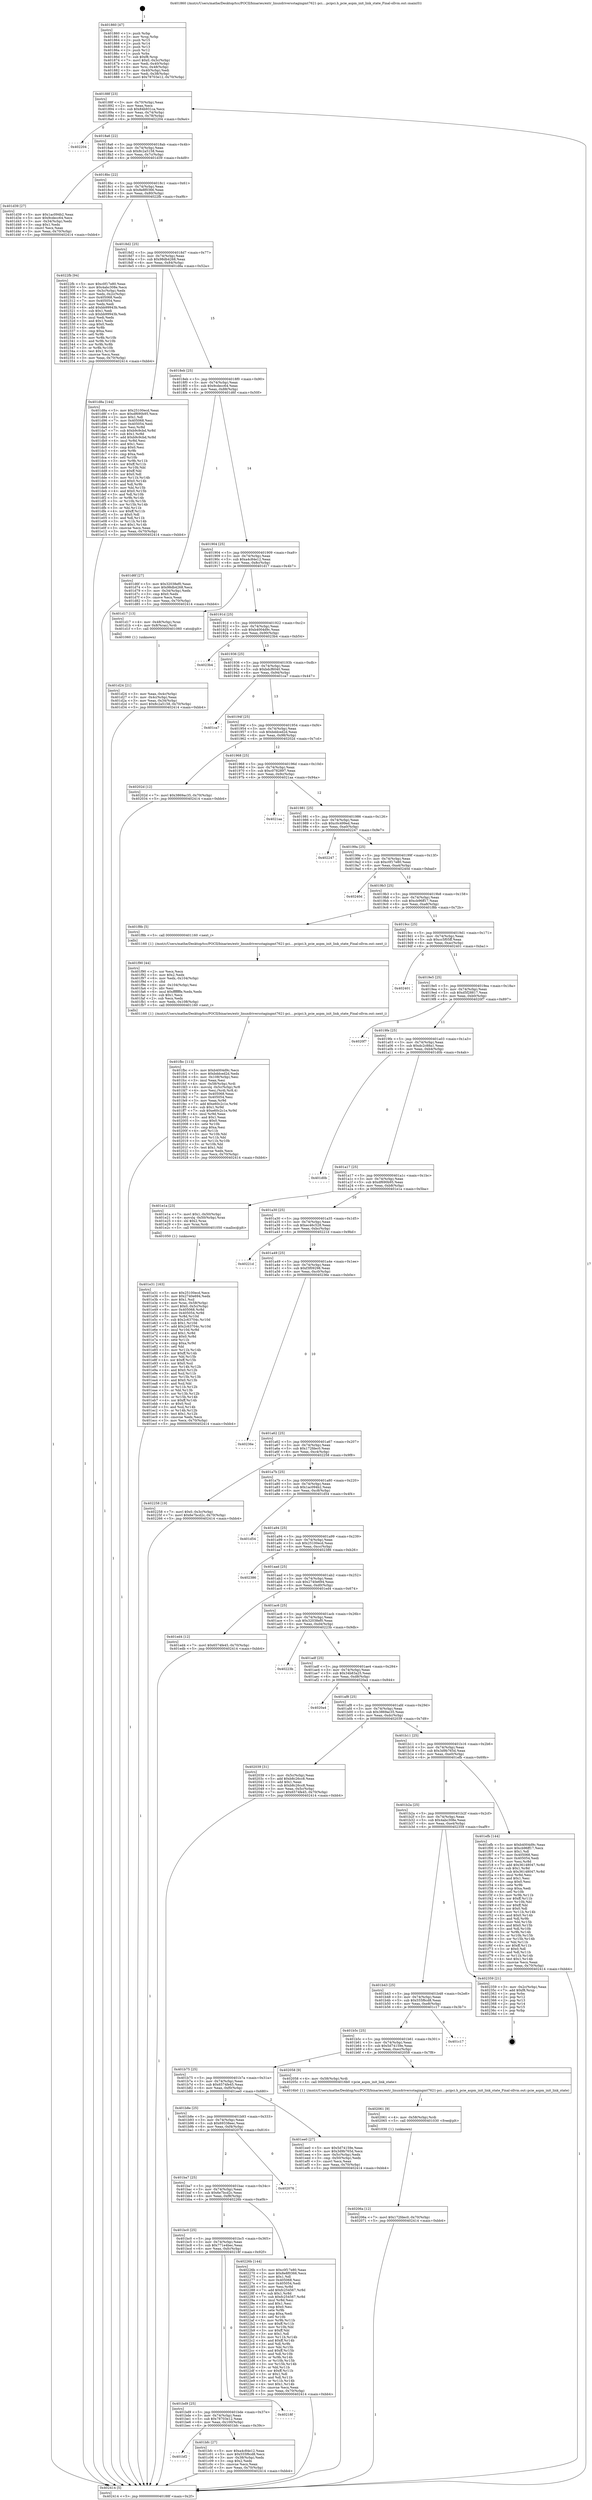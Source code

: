 digraph "0x401860" {
  label = "0x401860 (/mnt/c/Users/mathe/Desktop/tcc/POCII/binaries/extr_linuxdriversstagingmt7621-pci....pcipci.h_pcie_aspm_init_link_state_Final-ollvm.out::main(0))"
  labelloc = "t"
  node[shape=record]

  Entry [label="",width=0.3,height=0.3,shape=circle,fillcolor=black,style=filled]
  "0x40188f" [label="{
     0x40188f [23]\l
     | [instrs]\l
     &nbsp;&nbsp;0x40188f \<+3\>: mov -0x70(%rbp),%eax\l
     &nbsp;&nbsp;0x401892 \<+2\>: mov %eax,%ecx\l
     &nbsp;&nbsp;0x401894 \<+6\>: sub $0x84b931ca,%ecx\l
     &nbsp;&nbsp;0x40189a \<+3\>: mov %eax,-0x74(%rbp)\l
     &nbsp;&nbsp;0x40189d \<+3\>: mov %ecx,-0x78(%rbp)\l
     &nbsp;&nbsp;0x4018a0 \<+6\>: je 0000000000402204 \<main+0x9a4\>\l
  }"]
  "0x402204" [label="{
     0x402204\l
  }", style=dashed]
  "0x4018a6" [label="{
     0x4018a6 [22]\l
     | [instrs]\l
     &nbsp;&nbsp;0x4018a6 \<+5\>: jmp 00000000004018ab \<main+0x4b\>\l
     &nbsp;&nbsp;0x4018ab \<+3\>: mov -0x74(%rbp),%eax\l
     &nbsp;&nbsp;0x4018ae \<+5\>: sub $0x8c2a5158,%eax\l
     &nbsp;&nbsp;0x4018b3 \<+3\>: mov %eax,-0x7c(%rbp)\l
     &nbsp;&nbsp;0x4018b6 \<+6\>: je 0000000000401d39 \<main+0x4d9\>\l
  }"]
  Exit [label="",width=0.3,height=0.3,shape=circle,fillcolor=black,style=filled,peripheries=2]
  "0x401d39" [label="{
     0x401d39 [27]\l
     | [instrs]\l
     &nbsp;&nbsp;0x401d39 \<+5\>: mov $0x1ac094b2,%eax\l
     &nbsp;&nbsp;0x401d3e \<+5\>: mov $0x9cdecc64,%ecx\l
     &nbsp;&nbsp;0x401d43 \<+3\>: mov -0x34(%rbp),%edx\l
     &nbsp;&nbsp;0x401d46 \<+3\>: cmp $0x1,%edx\l
     &nbsp;&nbsp;0x401d49 \<+3\>: cmovl %ecx,%eax\l
     &nbsp;&nbsp;0x401d4c \<+3\>: mov %eax,-0x70(%rbp)\l
     &nbsp;&nbsp;0x401d4f \<+5\>: jmp 0000000000402414 \<main+0xbb4\>\l
  }"]
  "0x4018bc" [label="{
     0x4018bc [22]\l
     | [instrs]\l
     &nbsp;&nbsp;0x4018bc \<+5\>: jmp 00000000004018c1 \<main+0x61\>\l
     &nbsp;&nbsp;0x4018c1 \<+3\>: mov -0x74(%rbp),%eax\l
     &nbsp;&nbsp;0x4018c4 \<+5\>: sub $0x8e8f0366,%eax\l
     &nbsp;&nbsp;0x4018c9 \<+3\>: mov %eax,-0x80(%rbp)\l
     &nbsp;&nbsp;0x4018cc \<+6\>: je 00000000004022fb \<main+0xa9b\>\l
  }"]
  "0x40206a" [label="{
     0x40206a [12]\l
     | [instrs]\l
     &nbsp;&nbsp;0x40206a \<+7\>: movl $0x172fdec0,-0x70(%rbp)\l
     &nbsp;&nbsp;0x402071 \<+5\>: jmp 0000000000402414 \<main+0xbb4\>\l
  }"]
  "0x4022fb" [label="{
     0x4022fb [94]\l
     | [instrs]\l
     &nbsp;&nbsp;0x4022fb \<+5\>: mov $0xc0f17e80,%eax\l
     &nbsp;&nbsp;0x402300 \<+5\>: mov $0x4abc308e,%ecx\l
     &nbsp;&nbsp;0x402305 \<+3\>: mov -0x3c(%rbp),%edx\l
     &nbsp;&nbsp;0x402308 \<+3\>: mov %edx,-0x2c(%rbp)\l
     &nbsp;&nbsp;0x40230b \<+7\>: mov 0x405068,%edx\l
     &nbsp;&nbsp;0x402312 \<+7\>: mov 0x405054,%esi\l
     &nbsp;&nbsp;0x402319 \<+2\>: mov %edx,%edi\l
     &nbsp;&nbsp;0x40231b \<+6\>: add $0xbb99943b,%edi\l
     &nbsp;&nbsp;0x402321 \<+3\>: sub $0x1,%edi\l
     &nbsp;&nbsp;0x402324 \<+6\>: sub $0xbb99943b,%edi\l
     &nbsp;&nbsp;0x40232a \<+3\>: imul %edi,%edx\l
     &nbsp;&nbsp;0x40232d \<+3\>: and $0x1,%edx\l
     &nbsp;&nbsp;0x402330 \<+3\>: cmp $0x0,%edx\l
     &nbsp;&nbsp;0x402333 \<+4\>: sete %r8b\l
     &nbsp;&nbsp;0x402337 \<+3\>: cmp $0xa,%esi\l
     &nbsp;&nbsp;0x40233a \<+4\>: setl %r9b\l
     &nbsp;&nbsp;0x40233e \<+3\>: mov %r8b,%r10b\l
     &nbsp;&nbsp;0x402341 \<+3\>: and %r9b,%r10b\l
     &nbsp;&nbsp;0x402344 \<+3\>: xor %r9b,%r8b\l
     &nbsp;&nbsp;0x402347 \<+3\>: or %r8b,%r10b\l
     &nbsp;&nbsp;0x40234a \<+4\>: test $0x1,%r10b\l
     &nbsp;&nbsp;0x40234e \<+3\>: cmovne %ecx,%eax\l
     &nbsp;&nbsp;0x402351 \<+3\>: mov %eax,-0x70(%rbp)\l
     &nbsp;&nbsp;0x402354 \<+5\>: jmp 0000000000402414 \<main+0xbb4\>\l
  }"]
  "0x4018d2" [label="{
     0x4018d2 [25]\l
     | [instrs]\l
     &nbsp;&nbsp;0x4018d2 \<+5\>: jmp 00000000004018d7 \<main+0x77\>\l
     &nbsp;&nbsp;0x4018d7 \<+3\>: mov -0x74(%rbp),%eax\l
     &nbsp;&nbsp;0x4018da \<+5\>: sub $0x98db4268,%eax\l
     &nbsp;&nbsp;0x4018df \<+6\>: mov %eax,-0x84(%rbp)\l
     &nbsp;&nbsp;0x4018e5 \<+6\>: je 0000000000401d8a \<main+0x52a\>\l
  }"]
  "0x402061" [label="{
     0x402061 [9]\l
     | [instrs]\l
     &nbsp;&nbsp;0x402061 \<+4\>: mov -0x58(%rbp),%rdi\l
     &nbsp;&nbsp;0x402065 \<+5\>: call 0000000000401030 \<free@plt\>\l
     | [calls]\l
     &nbsp;&nbsp;0x401030 \{1\} (unknown)\l
  }"]
  "0x401d8a" [label="{
     0x401d8a [144]\l
     | [instrs]\l
     &nbsp;&nbsp;0x401d8a \<+5\>: mov $0x25100ecd,%eax\l
     &nbsp;&nbsp;0x401d8f \<+5\>: mov $0xdf690b95,%ecx\l
     &nbsp;&nbsp;0x401d94 \<+2\>: mov $0x1,%dl\l
     &nbsp;&nbsp;0x401d96 \<+7\>: mov 0x405068,%esi\l
     &nbsp;&nbsp;0x401d9d \<+7\>: mov 0x405054,%edi\l
     &nbsp;&nbsp;0x401da4 \<+3\>: mov %esi,%r8d\l
     &nbsp;&nbsp;0x401da7 \<+7\>: sub $0xb9c9cbd,%r8d\l
     &nbsp;&nbsp;0x401dae \<+4\>: sub $0x1,%r8d\l
     &nbsp;&nbsp;0x401db2 \<+7\>: add $0xb9c9cbd,%r8d\l
     &nbsp;&nbsp;0x401db9 \<+4\>: imul %r8d,%esi\l
     &nbsp;&nbsp;0x401dbd \<+3\>: and $0x1,%esi\l
     &nbsp;&nbsp;0x401dc0 \<+3\>: cmp $0x0,%esi\l
     &nbsp;&nbsp;0x401dc3 \<+4\>: sete %r9b\l
     &nbsp;&nbsp;0x401dc7 \<+3\>: cmp $0xa,%edi\l
     &nbsp;&nbsp;0x401dca \<+4\>: setl %r10b\l
     &nbsp;&nbsp;0x401dce \<+3\>: mov %r9b,%r11b\l
     &nbsp;&nbsp;0x401dd1 \<+4\>: xor $0xff,%r11b\l
     &nbsp;&nbsp;0x401dd5 \<+3\>: mov %r10b,%bl\l
     &nbsp;&nbsp;0x401dd8 \<+3\>: xor $0xff,%bl\l
     &nbsp;&nbsp;0x401ddb \<+3\>: xor $0x0,%dl\l
     &nbsp;&nbsp;0x401dde \<+3\>: mov %r11b,%r14b\l
     &nbsp;&nbsp;0x401de1 \<+4\>: and $0x0,%r14b\l
     &nbsp;&nbsp;0x401de5 \<+3\>: and %dl,%r9b\l
     &nbsp;&nbsp;0x401de8 \<+3\>: mov %bl,%r15b\l
     &nbsp;&nbsp;0x401deb \<+4\>: and $0x0,%r15b\l
     &nbsp;&nbsp;0x401def \<+3\>: and %dl,%r10b\l
     &nbsp;&nbsp;0x401df2 \<+3\>: or %r9b,%r14b\l
     &nbsp;&nbsp;0x401df5 \<+3\>: or %r10b,%r15b\l
     &nbsp;&nbsp;0x401df8 \<+3\>: xor %r15b,%r14b\l
     &nbsp;&nbsp;0x401dfb \<+3\>: or %bl,%r11b\l
     &nbsp;&nbsp;0x401dfe \<+4\>: xor $0xff,%r11b\l
     &nbsp;&nbsp;0x401e02 \<+3\>: or $0x0,%dl\l
     &nbsp;&nbsp;0x401e05 \<+3\>: and %dl,%r11b\l
     &nbsp;&nbsp;0x401e08 \<+3\>: or %r11b,%r14b\l
     &nbsp;&nbsp;0x401e0b \<+4\>: test $0x1,%r14b\l
     &nbsp;&nbsp;0x401e0f \<+3\>: cmovne %ecx,%eax\l
     &nbsp;&nbsp;0x401e12 \<+3\>: mov %eax,-0x70(%rbp)\l
     &nbsp;&nbsp;0x401e15 \<+5\>: jmp 0000000000402414 \<main+0xbb4\>\l
  }"]
  "0x4018eb" [label="{
     0x4018eb [25]\l
     | [instrs]\l
     &nbsp;&nbsp;0x4018eb \<+5\>: jmp 00000000004018f0 \<main+0x90\>\l
     &nbsp;&nbsp;0x4018f0 \<+3\>: mov -0x74(%rbp),%eax\l
     &nbsp;&nbsp;0x4018f3 \<+5\>: sub $0x9cdecc64,%eax\l
     &nbsp;&nbsp;0x4018f8 \<+6\>: mov %eax,-0x88(%rbp)\l
     &nbsp;&nbsp;0x4018fe \<+6\>: je 0000000000401d6f \<main+0x50f\>\l
  }"]
  "0x401fbc" [label="{
     0x401fbc [113]\l
     | [instrs]\l
     &nbsp;&nbsp;0x401fbc \<+5\>: mov $0xb4004d9c,%ecx\l
     &nbsp;&nbsp;0x401fc1 \<+5\>: mov $0xbddced2d,%edx\l
     &nbsp;&nbsp;0x401fc6 \<+6\>: mov -0x108(%rbp),%esi\l
     &nbsp;&nbsp;0x401fcc \<+3\>: imul %eax,%esi\l
     &nbsp;&nbsp;0x401fcf \<+4\>: mov -0x58(%rbp),%rdi\l
     &nbsp;&nbsp;0x401fd3 \<+4\>: movslq -0x5c(%rbp),%r8\l
     &nbsp;&nbsp;0x401fd7 \<+4\>: mov %esi,(%rdi,%r8,4)\l
     &nbsp;&nbsp;0x401fdb \<+7\>: mov 0x405068,%eax\l
     &nbsp;&nbsp;0x401fe2 \<+7\>: mov 0x405054,%esi\l
     &nbsp;&nbsp;0x401fe9 \<+3\>: mov %eax,%r9d\l
     &nbsp;&nbsp;0x401fec \<+7\>: add $0xe60c2c1e,%r9d\l
     &nbsp;&nbsp;0x401ff3 \<+4\>: sub $0x1,%r9d\l
     &nbsp;&nbsp;0x401ff7 \<+7\>: sub $0xe60c2c1e,%r9d\l
     &nbsp;&nbsp;0x401ffe \<+4\>: imul %r9d,%eax\l
     &nbsp;&nbsp;0x402002 \<+3\>: and $0x1,%eax\l
     &nbsp;&nbsp;0x402005 \<+3\>: cmp $0x0,%eax\l
     &nbsp;&nbsp;0x402008 \<+4\>: sete %r10b\l
     &nbsp;&nbsp;0x40200c \<+3\>: cmp $0xa,%esi\l
     &nbsp;&nbsp;0x40200f \<+4\>: setl %r11b\l
     &nbsp;&nbsp;0x402013 \<+3\>: mov %r10b,%bl\l
     &nbsp;&nbsp;0x402016 \<+3\>: and %r11b,%bl\l
     &nbsp;&nbsp;0x402019 \<+3\>: xor %r11b,%r10b\l
     &nbsp;&nbsp;0x40201c \<+3\>: or %r10b,%bl\l
     &nbsp;&nbsp;0x40201f \<+3\>: test $0x1,%bl\l
     &nbsp;&nbsp;0x402022 \<+3\>: cmovne %edx,%ecx\l
     &nbsp;&nbsp;0x402025 \<+3\>: mov %ecx,-0x70(%rbp)\l
     &nbsp;&nbsp;0x402028 \<+5\>: jmp 0000000000402414 \<main+0xbb4\>\l
  }"]
  "0x401d6f" [label="{
     0x401d6f [27]\l
     | [instrs]\l
     &nbsp;&nbsp;0x401d6f \<+5\>: mov $0x32038ef0,%eax\l
     &nbsp;&nbsp;0x401d74 \<+5\>: mov $0x98db4268,%ecx\l
     &nbsp;&nbsp;0x401d79 \<+3\>: mov -0x34(%rbp),%edx\l
     &nbsp;&nbsp;0x401d7c \<+3\>: cmp $0x0,%edx\l
     &nbsp;&nbsp;0x401d7f \<+3\>: cmove %ecx,%eax\l
     &nbsp;&nbsp;0x401d82 \<+3\>: mov %eax,-0x70(%rbp)\l
     &nbsp;&nbsp;0x401d85 \<+5\>: jmp 0000000000402414 \<main+0xbb4\>\l
  }"]
  "0x401904" [label="{
     0x401904 [25]\l
     | [instrs]\l
     &nbsp;&nbsp;0x401904 \<+5\>: jmp 0000000000401909 \<main+0xa9\>\l
     &nbsp;&nbsp;0x401909 \<+3\>: mov -0x74(%rbp),%eax\l
     &nbsp;&nbsp;0x40190c \<+5\>: sub $0xa4c84e12,%eax\l
     &nbsp;&nbsp;0x401911 \<+6\>: mov %eax,-0x8c(%rbp)\l
     &nbsp;&nbsp;0x401917 \<+6\>: je 0000000000401d17 \<main+0x4b7\>\l
  }"]
  "0x401f90" [label="{
     0x401f90 [44]\l
     | [instrs]\l
     &nbsp;&nbsp;0x401f90 \<+2\>: xor %ecx,%ecx\l
     &nbsp;&nbsp;0x401f92 \<+5\>: mov $0x2,%edx\l
     &nbsp;&nbsp;0x401f97 \<+6\>: mov %edx,-0x104(%rbp)\l
     &nbsp;&nbsp;0x401f9d \<+1\>: cltd\l
     &nbsp;&nbsp;0x401f9e \<+6\>: mov -0x104(%rbp),%esi\l
     &nbsp;&nbsp;0x401fa4 \<+2\>: idiv %esi\l
     &nbsp;&nbsp;0x401fa6 \<+6\>: imul $0xfffffffe,%edx,%edx\l
     &nbsp;&nbsp;0x401fac \<+3\>: sub $0x1,%ecx\l
     &nbsp;&nbsp;0x401faf \<+2\>: sub %ecx,%edx\l
     &nbsp;&nbsp;0x401fb1 \<+6\>: mov %edx,-0x108(%rbp)\l
     &nbsp;&nbsp;0x401fb7 \<+5\>: call 0000000000401160 \<next_i\>\l
     | [calls]\l
     &nbsp;&nbsp;0x401160 \{1\} (/mnt/c/Users/mathe/Desktop/tcc/POCII/binaries/extr_linuxdriversstagingmt7621-pci....pcipci.h_pcie_aspm_init_link_state_Final-ollvm.out::next_i)\l
  }"]
  "0x401d17" [label="{
     0x401d17 [13]\l
     | [instrs]\l
     &nbsp;&nbsp;0x401d17 \<+4\>: mov -0x48(%rbp),%rax\l
     &nbsp;&nbsp;0x401d1b \<+4\>: mov 0x8(%rax),%rdi\l
     &nbsp;&nbsp;0x401d1f \<+5\>: call 0000000000401060 \<atoi@plt\>\l
     | [calls]\l
     &nbsp;&nbsp;0x401060 \{1\} (unknown)\l
  }"]
  "0x40191d" [label="{
     0x40191d [25]\l
     | [instrs]\l
     &nbsp;&nbsp;0x40191d \<+5\>: jmp 0000000000401922 \<main+0xc2\>\l
     &nbsp;&nbsp;0x401922 \<+3\>: mov -0x74(%rbp),%eax\l
     &nbsp;&nbsp;0x401925 \<+5\>: sub $0xb4004d9c,%eax\l
     &nbsp;&nbsp;0x40192a \<+6\>: mov %eax,-0x90(%rbp)\l
     &nbsp;&nbsp;0x401930 \<+6\>: je 00000000004023b4 \<main+0xb54\>\l
  }"]
  "0x401e31" [label="{
     0x401e31 [163]\l
     | [instrs]\l
     &nbsp;&nbsp;0x401e31 \<+5\>: mov $0x25100ecd,%ecx\l
     &nbsp;&nbsp;0x401e36 \<+5\>: mov $0x2740e694,%edx\l
     &nbsp;&nbsp;0x401e3b \<+3\>: mov $0x1,%sil\l
     &nbsp;&nbsp;0x401e3e \<+4\>: mov %rax,-0x58(%rbp)\l
     &nbsp;&nbsp;0x401e42 \<+7\>: movl $0x0,-0x5c(%rbp)\l
     &nbsp;&nbsp;0x401e49 \<+8\>: mov 0x405068,%r8d\l
     &nbsp;&nbsp;0x401e51 \<+8\>: mov 0x405054,%r9d\l
     &nbsp;&nbsp;0x401e59 \<+3\>: mov %r8d,%r10d\l
     &nbsp;&nbsp;0x401e5c \<+7\>: sub $0x2c63704c,%r10d\l
     &nbsp;&nbsp;0x401e63 \<+4\>: sub $0x1,%r10d\l
     &nbsp;&nbsp;0x401e67 \<+7\>: add $0x2c63704c,%r10d\l
     &nbsp;&nbsp;0x401e6e \<+4\>: imul %r10d,%r8d\l
     &nbsp;&nbsp;0x401e72 \<+4\>: and $0x1,%r8d\l
     &nbsp;&nbsp;0x401e76 \<+4\>: cmp $0x0,%r8d\l
     &nbsp;&nbsp;0x401e7a \<+4\>: sete %r11b\l
     &nbsp;&nbsp;0x401e7e \<+4\>: cmp $0xa,%r9d\l
     &nbsp;&nbsp;0x401e82 \<+3\>: setl %bl\l
     &nbsp;&nbsp;0x401e85 \<+3\>: mov %r11b,%r14b\l
     &nbsp;&nbsp;0x401e88 \<+4\>: xor $0xff,%r14b\l
     &nbsp;&nbsp;0x401e8c \<+3\>: mov %bl,%r15b\l
     &nbsp;&nbsp;0x401e8f \<+4\>: xor $0xff,%r15b\l
     &nbsp;&nbsp;0x401e93 \<+4\>: xor $0x0,%sil\l
     &nbsp;&nbsp;0x401e97 \<+3\>: mov %r14b,%r12b\l
     &nbsp;&nbsp;0x401e9a \<+4\>: and $0x0,%r12b\l
     &nbsp;&nbsp;0x401e9e \<+3\>: and %sil,%r11b\l
     &nbsp;&nbsp;0x401ea1 \<+3\>: mov %r15b,%r13b\l
     &nbsp;&nbsp;0x401ea4 \<+4\>: and $0x0,%r13b\l
     &nbsp;&nbsp;0x401ea8 \<+3\>: and %sil,%bl\l
     &nbsp;&nbsp;0x401eab \<+3\>: or %r11b,%r12b\l
     &nbsp;&nbsp;0x401eae \<+3\>: or %bl,%r13b\l
     &nbsp;&nbsp;0x401eb1 \<+3\>: xor %r13b,%r12b\l
     &nbsp;&nbsp;0x401eb4 \<+3\>: or %r15b,%r14b\l
     &nbsp;&nbsp;0x401eb7 \<+4\>: xor $0xff,%r14b\l
     &nbsp;&nbsp;0x401ebb \<+4\>: or $0x0,%sil\l
     &nbsp;&nbsp;0x401ebf \<+3\>: and %sil,%r14b\l
     &nbsp;&nbsp;0x401ec2 \<+3\>: or %r14b,%r12b\l
     &nbsp;&nbsp;0x401ec5 \<+4\>: test $0x1,%r12b\l
     &nbsp;&nbsp;0x401ec9 \<+3\>: cmovne %edx,%ecx\l
     &nbsp;&nbsp;0x401ecc \<+3\>: mov %ecx,-0x70(%rbp)\l
     &nbsp;&nbsp;0x401ecf \<+5\>: jmp 0000000000402414 \<main+0xbb4\>\l
  }"]
  "0x4023b4" [label="{
     0x4023b4\l
  }", style=dashed]
  "0x401936" [label="{
     0x401936 [25]\l
     | [instrs]\l
     &nbsp;&nbsp;0x401936 \<+5\>: jmp 000000000040193b \<main+0xdb\>\l
     &nbsp;&nbsp;0x40193b \<+3\>: mov -0x74(%rbp),%eax\l
     &nbsp;&nbsp;0x40193e \<+5\>: sub $0xbdcf6040,%eax\l
     &nbsp;&nbsp;0x401943 \<+6\>: mov %eax,-0x94(%rbp)\l
     &nbsp;&nbsp;0x401949 \<+6\>: je 0000000000401ca7 \<main+0x447\>\l
  }"]
  "0x401d24" [label="{
     0x401d24 [21]\l
     | [instrs]\l
     &nbsp;&nbsp;0x401d24 \<+3\>: mov %eax,-0x4c(%rbp)\l
     &nbsp;&nbsp;0x401d27 \<+3\>: mov -0x4c(%rbp),%eax\l
     &nbsp;&nbsp;0x401d2a \<+3\>: mov %eax,-0x34(%rbp)\l
     &nbsp;&nbsp;0x401d2d \<+7\>: movl $0x8c2a5158,-0x70(%rbp)\l
     &nbsp;&nbsp;0x401d34 \<+5\>: jmp 0000000000402414 \<main+0xbb4\>\l
  }"]
  "0x401ca7" [label="{
     0x401ca7\l
  }", style=dashed]
  "0x40194f" [label="{
     0x40194f [25]\l
     | [instrs]\l
     &nbsp;&nbsp;0x40194f \<+5\>: jmp 0000000000401954 \<main+0xf4\>\l
     &nbsp;&nbsp;0x401954 \<+3\>: mov -0x74(%rbp),%eax\l
     &nbsp;&nbsp;0x401957 \<+5\>: sub $0xbddced2d,%eax\l
     &nbsp;&nbsp;0x40195c \<+6\>: mov %eax,-0x98(%rbp)\l
     &nbsp;&nbsp;0x401962 \<+6\>: je 000000000040202d \<main+0x7cd\>\l
  }"]
  "0x401860" [label="{
     0x401860 [47]\l
     | [instrs]\l
     &nbsp;&nbsp;0x401860 \<+1\>: push %rbp\l
     &nbsp;&nbsp;0x401861 \<+3\>: mov %rsp,%rbp\l
     &nbsp;&nbsp;0x401864 \<+2\>: push %r15\l
     &nbsp;&nbsp;0x401866 \<+2\>: push %r14\l
     &nbsp;&nbsp;0x401868 \<+2\>: push %r13\l
     &nbsp;&nbsp;0x40186a \<+2\>: push %r12\l
     &nbsp;&nbsp;0x40186c \<+1\>: push %rbx\l
     &nbsp;&nbsp;0x40186d \<+7\>: sub $0xf8,%rsp\l
     &nbsp;&nbsp;0x401874 \<+7\>: movl $0x0,-0x3c(%rbp)\l
     &nbsp;&nbsp;0x40187b \<+3\>: mov %edi,-0x40(%rbp)\l
     &nbsp;&nbsp;0x40187e \<+4\>: mov %rsi,-0x48(%rbp)\l
     &nbsp;&nbsp;0x401882 \<+3\>: mov -0x40(%rbp),%edi\l
     &nbsp;&nbsp;0x401885 \<+3\>: mov %edi,-0x38(%rbp)\l
     &nbsp;&nbsp;0x401888 \<+7\>: movl $0x78703e12,-0x70(%rbp)\l
  }"]
  "0x40202d" [label="{
     0x40202d [12]\l
     | [instrs]\l
     &nbsp;&nbsp;0x40202d \<+7\>: movl $0x3869ac35,-0x70(%rbp)\l
     &nbsp;&nbsp;0x402034 \<+5\>: jmp 0000000000402414 \<main+0xbb4\>\l
  }"]
  "0x401968" [label="{
     0x401968 [25]\l
     | [instrs]\l
     &nbsp;&nbsp;0x401968 \<+5\>: jmp 000000000040196d \<main+0x10d\>\l
     &nbsp;&nbsp;0x40196d \<+3\>: mov -0x74(%rbp),%eax\l
     &nbsp;&nbsp;0x401970 \<+5\>: sub $0xc0782897,%eax\l
     &nbsp;&nbsp;0x401975 \<+6\>: mov %eax,-0x9c(%rbp)\l
     &nbsp;&nbsp;0x40197b \<+6\>: je 00000000004021aa \<main+0x94a\>\l
  }"]
  "0x402414" [label="{
     0x402414 [5]\l
     | [instrs]\l
     &nbsp;&nbsp;0x402414 \<+5\>: jmp 000000000040188f \<main+0x2f\>\l
  }"]
  "0x4021aa" [label="{
     0x4021aa\l
  }", style=dashed]
  "0x401981" [label="{
     0x401981 [25]\l
     | [instrs]\l
     &nbsp;&nbsp;0x401981 \<+5\>: jmp 0000000000401986 \<main+0x126\>\l
     &nbsp;&nbsp;0x401986 \<+3\>: mov -0x74(%rbp),%eax\l
     &nbsp;&nbsp;0x401989 \<+5\>: sub $0xc0c499ed,%eax\l
     &nbsp;&nbsp;0x40198e \<+6\>: mov %eax,-0xa0(%rbp)\l
     &nbsp;&nbsp;0x401994 \<+6\>: je 0000000000402247 \<main+0x9e7\>\l
  }"]
  "0x401bf2" [label="{
     0x401bf2\l
  }", style=dashed]
  "0x402247" [label="{
     0x402247\l
  }", style=dashed]
  "0x40199a" [label="{
     0x40199a [25]\l
     | [instrs]\l
     &nbsp;&nbsp;0x40199a \<+5\>: jmp 000000000040199f \<main+0x13f\>\l
     &nbsp;&nbsp;0x40199f \<+3\>: mov -0x74(%rbp),%eax\l
     &nbsp;&nbsp;0x4019a2 \<+5\>: sub $0xc0f17e80,%eax\l
     &nbsp;&nbsp;0x4019a7 \<+6\>: mov %eax,-0xa4(%rbp)\l
     &nbsp;&nbsp;0x4019ad \<+6\>: je 000000000040240d \<main+0xbad\>\l
  }"]
  "0x401bfc" [label="{
     0x401bfc [27]\l
     | [instrs]\l
     &nbsp;&nbsp;0x401bfc \<+5\>: mov $0xa4c84e12,%eax\l
     &nbsp;&nbsp;0x401c01 \<+5\>: mov $0x555f6cd8,%ecx\l
     &nbsp;&nbsp;0x401c06 \<+3\>: mov -0x38(%rbp),%edx\l
     &nbsp;&nbsp;0x401c09 \<+3\>: cmp $0x2,%edx\l
     &nbsp;&nbsp;0x401c0c \<+3\>: cmovne %ecx,%eax\l
     &nbsp;&nbsp;0x401c0f \<+3\>: mov %eax,-0x70(%rbp)\l
     &nbsp;&nbsp;0x401c12 \<+5\>: jmp 0000000000402414 \<main+0xbb4\>\l
  }"]
  "0x40240d" [label="{
     0x40240d\l
  }", style=dashed]
  "0x4019b3" [label="{
     0x4019b3 [25]\l
     | [instrs]\l
     &nbsp;&nbsp;0x4019b3 \<+5\>: jmp 00000000004019b8 \<main+0x158\>\l
     &nbsp;&nbsp;0x4019b8 \<+3\>: mov -0x74(%rbp),%eax\l
     &nbsp;&nbsp;0x4019bb \<+5\>: sub $0xcb96ff17,%eax\l
     &nbsp;&nbsp;0x4019c0 \<+6\>: mov %eax,-0xa8(%rbp)\l
     &nbsp;&nbsp;0x4019c6 \<+6\>: je 0000000000401f8b \<main+0x72b\>\l
  }"]
  "0x401bd9" [label="{
     0x401bd9 [25]\l
     | [instrs]\l
     &nbsp;&nbsp;0x401bd9 \<+5\>: jmp 0000000000401bde \<main+0x37e\>\l
     &nbsp;&nbsp;0x401bde \<+3\>: mov -0x74(%rbp),%eax\l
     &nbsp;&nbsp;0x401be1 \<+5\>: sub $0x78703e12,%eax\l
     &nbsp;&nbsp;0x401be6 \<+6\>: mov %eax,-0x100(%rbp)\l
     &nbsp;&nbsp;0x401bec \<+6\>: je 0000000000401bfc \<main+0x39c\>\l
  }"]
  "0x401f8b" [label="{
     0x401f8b [5]\l
     | [instrs]\l
     &nbsp;&nbsp;0x401f8b \<+5\>: call 0000000000401160 \<next_i\>\l
     | [calls]\l
     &nbsp;&nbsp;0x401160 \{1\} (/mnt/c/Users/mathe/Desktop/tcc/POCII/binaries/extr_linuxdriversstagingmt7621-pci....pcipci.h_pcie_aspm_init_link_state_Final-ollvm.out::next_i)\l
  }"]
  "0x4019cc" [label="{
     0x4019cc [25]\l
     | [instrs]\l
     &nbsp;&nbsp;0x4019cc \<+5\>: jmp 00000000004019d1 \<main+0x171\>\l
     &nbsp;&nbsp;0x4019d1 \<+3\>: mov -0x74(%rbp),%eax\l
     &nbsp;&nbsp;0x4019d4 \<+5\>: sub $0xcc5f05ff,%eax\l
     &nbsp;&nbsp;0x4019d9 \<+6\>: mov %eax,-0xac(%rbp)\l
     &nbsp;&nbsp;0x4019df \<+6\>: je 0000000000402401 \<main+0xba1\>\l
  }"]
  "0x40218f" [label="{
     0x40218f\l
  }", style=dashed]
  "0x402401" [label="{
     0x402401\l
  }", style=dashed]
  "0x4019e5" [label="{
     0x4019e5 [25]\l
     | [instrs]\l
     &nbsp;&nbsp;0x4019e5 \<+5\>: jmp 00000000004019ea \<main+0x18a\>\l
     &nbsp;&nbsp;0x4019ea \<+3\>: mov -0x74(%rbp),%eax\l
     &nbsp;&nbsp;0x4019ed \<+5\>: sub $0xd5f28817,%eax\l
     &nbsp;&nbsp;0x4019f2 \<+6\>: mov %eax,-0xb0(%rbp)\l
     &nbsp;&nbsp;0x4019f8 \<+6\>: je 00000000004020f7 \<main+0x897\>\l
  }"]
  "0x401bc0" [label="{
     0x401bc0 [25]\l
     | [instrs]\l
     &nbsp;&nbsp;0x401bc0 \<+5\>: jmp 0000000000401bc5 \<main+0x365\>\l
     &nbsp;&nbsp;0x401bc5 \<+3\>: mov -0x74(%rbp),%eax\l
     &nbsp;&nbsp;0x401bc8 \<+5\>: sub $0x771e4bec,%eax\l
     &nbsp;&nbsp;0x401bcd \<+6\>: mov %eax,-0xfc(%rbp)\l
     &nbsp;&nbsp;0x401bd3 \<+6\>: je 000000000040218f \<main+0x92f\>\l
  }"]
  "0x4020f7" [label="{
     0x4020f7\l
  }", style=dashed]
  "0x4019fe" [label="{
     0x4019fe [25]\l
     | [instrs]\l
     &nbsp;&nbsp;0x4019fe \<+5\>: jmp 0000000000401a03 \<main+0x1a3\>\l
     &nbsp;&nbsp;0x401a03 \<+3\>: mov -0x74(%rbp),%eax\l
     &nbsp;&nbsp;0x401a06 \<+5\>: sub $0xdc2c88a1,%eax\l
     &nbsp;&nbsp;0x401a0b \<+6\>: mov %eax,-0xb4(%rbp)\l
     &nbsp;&nbsp;0x401a11 \<+6\>: je 0000000000401d0b \<main+0x4ab\>\l
  }"]
  "0x40226b" [label="{
     0x40226b [144]\l
     | [instrs]\l
     &nbsp;&nbsp;0x40226b \<+5\>: mov $0xc0f17e80,%eax\l
     &nbsp;&nbsp;0x402270 \<+5\>: mov $0x8e8f0366,%ecx\l
     &nbsp;&nbsp;0x402275 \<+2\>: mov $0x1,%dl\l
     &nbsp;&nbsp;0x402277 \<+7\>: mov 0x405068,%esi\l
     &nbsp;&nbsp;0x40227e \<+7\>: mov 0x405054,%edi\l
     &nbsp;&nbsp;0x402285 \<+3\>: mov %esi,%r8d\l
     &nbsp;&nbsp;0x402288 \<+7\>: add $0xfc254567,%r8d\l
     &nbsp;&nbsp;0x40228f \<+4\>: sub $0x1,%r8d\l
     &nbsp;&nbsp;0x402293 \<+7\>: sub $0xfc254567,%r8d\l
     &nbsp;&nbsp;0x40229a \<+4\>: imul %r8d,%esi\l
     &nbsp;&nbsp;0x40229e \<+3\>: and $0x1,%esi\l
     &nbsp;&nbsp;0x4022a1 \<+3\>: cmp $0x0,%esi\l
     &nbsp;&nbsp;0x4022a4 \<+4\>: sete %r9b\l
     &nbsp;&nbsp;0x4022a8 \<+3\>: cmp $0xa,%edi\l
     &nbsp;&nbsp;0x4022ab \<+4\>: setl %r10b\l
     &nbsp;&nbsp;0x4022af \<+3\>: mov %r9b,%r11b\l
     &nbsp;&nbsp;0x4022b2 \<+4\>: xor $0xff,%r11b\l
     &nbsp;&nbsp;0x4022b6 \<+3\>: mov %r10b,%bl\l
     &nbsp;&nbsp;0x4022b9 \<+3\>: xor $0xff,%bl\l
     &nbsp;&nbsp;0x4022bc \<+3\>: xor $0x1,%dl\l
     &nbsp;&nbsp;0x4022bf \<+3\>: mov %r11b,%r14b\l
     &nbsp;&nbsp;0x4022c2 \<+4\>: and $0xff,%r14b\l
     &nbsp;&nbsp;0x4022c6 \<+3\>: and %dl,%r9b\l
     &nbsp;&nbsp;0x4022c9 \<+3\>: mov %bl,%r15b\l
     &nbsp;&nbsp;0x4022cc \<+4\>: and $0xff,%r15b\l
     &nbsp;&nbsp;0x4022d0 \<+3\>: and %dl,%r10b\l
     &nbsp;&nbsp;0x4022d3 \<+3\>: or %r9b,%r14b\l
     &nbsp;&nbsp;0x4022d6 \<+3\>: or %r10b,%r15b\l
     &nbsp;&nbsp;0x4022d9 \<+3\>: xor %r15b,%r14b\l
     &nbsp;&nbsp;0x4022dc \<+3\>: or %bl,%r11b\l
     &nbsp;&nbsp;0x4022df \<+4\>: xor $0xff,%r11b\l
     &nbsp;&nbsp;0x4022e3 \<+3\>: or $0x1,%dl\l
     &nbsp;&nbsp;0x4022e6 \<+3\>: and %dl,%r11b\l
     &nbsp;&nbsp;0x4022e9 \<+3\>: or %r11b,%r14b\l
     &nbsp;&nbsp;0x4022ec \<+4\>: test $0x1,%r14b\l
     &nbsp;&nbsp;0x4022f0 \<+3\>: cmovne %ecx,%eax\l
     &nbsp;&nbsp;0x4022f3 \<+3\>: mov %eax,-0x70(%rbp)\l
     &nbsp;&nbsp;0x4022f6 \<+5\>: jmp 0000000000402414 \<main+0xbb4\>\l
  }"]
  "0x401d0b" [label="{
     0x401d0b\l
  }", style=dashed]
  "0x401a17" [label="{
     0x401a17 [25]\l
     | [instrs]\l
     &nbsp;&nbsp;0x401a17 \<+5\>: jmp 0000000000401a1c \<main+0x1bc\>\l
     &nbsp;&nbsp;0x401a1c \<+3\>: mov -0x74(%rbp),%eax\l
     &nbsp;&nbsp;0x401a1f \<+5\>: sub $0xdf690b95,%eax\l
     &nbsp;&nbsp;0x401a24 \<+6\>: mov %eax,-0xb8(%rbp)\l
     &nbsp;&nbsp;0x401a2a \<+6\>: je 0000000000401e1a \<main+0x5ba\>\l
  }"]
  "0x401ba7" [label="{
     0x401ba7 [25]\l
     | [instrs]\l
     &nbsp;&nbsp;0x401ba7 \<+5\>: jmp 0000000000401bac \<main+0x34c\>\l
     &nbsp;&nbsp;0x401bac \<+3\>: mov -0x74(%rbp),%eax\l
     &nbsp;&nbsp;0x401baf \<+5\>: sub $0x6e7bcd2c,%eax\l
     &nbsp;&nbsp;0x401bb4 \<+6\>: mov %eax,-0xf8(%rbp)\l
     &nbsp;&nbsp;0x401bba \<+6\>: je 000000000040226b \<main+0xa0b\>\l
  }"]
  "0x401e1a" [label="{
     0x401e1a [23]\l
     | [instrs]\l
     &nbsp;&nbsp;0x401e1a \<+7\>: movl $0x1,-0x50(%rbp)\l
     &nbsp;&nbsp;0x401e21 \<+4\>: movslq -0x50(%rbp),%rax\l
     &nbsp;&nbsp;0x401e25 \<+4\>: shl $0x2,%rax\l
     &nbsp;&nbsp;0x401e29 \<+3\>: mov %rax,%rdi\l
     &nbsp;&nbsp;0x401e2c \<+5\>: call 0000000000401050 \<malloc@plt\>\l
     | [calls]\l
     &nbsp;&nbsp;0x401050 \{1\} (unknown)\l
  }"]
  "0x401a30" [label="{
     0x401a30 [25]\l
     | [instrs]\l
     &nbsp;&nbsp;0x401a30 \<+5\>: jmp 0000000000401a35 \<main+0x1d5\>\l
     &nbsp;&nbsp;0x401a35 \<+3\>: mov -0x74(%rbp),%eax\l
     &nbsp;&nbsp;0x401a38 \<+5\>: sub $0xec46c528,%eax\l
     &nbsp;&nbsp;0x401a3d \<+6\>: mov %eax,-0xbc(%rbp)\l
     &nbsp;&nbsp;0x401a43 \<+6\>: je 000000000040221d \<main+0x9bd\>\l
  }"]
  "0x402076" [label="{
     0x402076\l
  }", style=dashed]
  "0x40221d" [label="{
     0x40221d\l
  }", style=dashed]
  "0x401a49" [label="{
     0x401a49 [25]\l
     | [instrs]\l
     &nbsp;&nbsp;0x401a49 \<+5\>: jmp 0000000000401a4e \<main+0x1ee\>\l
     &nbsp;&nbsp;0x401a4e \<+3\>: mov -0x74(%rbp),%eax\l
     &nbsp;&nbsp;0x401a51 \<+5\>: sub $0xf3f09298,%eax\l
     &nbsp;&nbsp;0x401a56 \<+6\>: mov %eax,-0xc0(%rbp)\l
     &nbsp;&nbsp;0x401a5c \<+6\>: je 000000000040236e \<main+0xb0e\>\l
  }"]
  "0x401b8e" [label="{
     0x401b8e [25]\l
     | [instrs]\l
     &nbsp;&nbsp;0x401b8e \<+5\>: jmp 0000000000401b93 \<main+0x333\>\l
     &nbsp;&nbsp;0x401b93 \<+3\>: mov -0x74(%rbp),%eax\l
     &nbsp;&nbsp;0x401b96 \<+5\>: sub $0x69338eec,%eax\l
     &nbsp;&nbsp;0x401b9b \<+6\>: mov %eax,-0xf4(%rbp)\l
     &nbsp;&nbsp;0x401ba1 \<+6\>: je 0000000000402076 \<main+0x816\>\l
  }"]
  "0x40236e" [label="{
     0x40236e\l
  }", style=dashed]
  "0x401a62" [label="{
     0x401a62 [25]\l
     | [instrs]\l
     &nbsp;&nbsp;0x401a62 \<+5\>: jmp 0000000000401a67 \<main+0x207\>\l
     &nbsp;&nbsp;0x401a67 \<+3\>: mov -0x74(%rbp),%eax\l
     &nbsp;&nbsp;0x401a6a \<+5\>: sub $0x172fdec0,%eax\l
     &nbsp;&nbsp;0x401a6f \<+6\>: mov %eax,-0xc4(%rbp)\l
     &nbsp;&nbsp;0x401a75 \<+6\>: je 0000000000402258 \<main+0x9f8\>\l
  }"]
  "0x401ee0" [label="{
     0x401ee0 [27]\l
     | [instrs]\l
     &nbsp;&nbsp;0x401ee0 \<+5\>: mov $0x5d74159e,%eax\l
     &nbsp;&nbsp;0x401ee5 \<+5\>: mov $0x3d9b765d,%ecx\l
     &nbsp;&nbsp;0x401eea \<+3\>: mov -0x5c(%rbp),%edx\l
     &nbsp;&nbsp;0x401eed \<+3\>: cmp -0x50(%rbp),%edx\l
     &nbsp;&nbsp;0x401ef0 \<+3\>: cmovl %ecx,%eax\l
     &nbsp;&nbsp;0x401ef3 \<+3\>: mov %eax,-0x70(%rbp)\l
     &nbsp;&nbsp;0x401ef6 \<+5\>: jmp 0000000000402414 \<main+0xbb4\>\l
  }"]
  "0x402258" [label="{
     0x402258 [19]\l
     | [instrs]\l
     &nbsp;&nbsp;0x402258 \<+7\>: movl $0x0,-0x3c(%rbp)\l
     &nbsp;&nbsp;0x40225f \<+7\>: movl $0x6e7bcd2c,-0x70(%rbp)\l
     &nbsp;&nbsp;0x402266 \<+5\>: jmp 0000000000402414 \<main+0xbb4\>\l
  }"]
  "0x401a7b" [label="{
     0x401a7b [25]\l
     | [instrs]\l
     &nbsp;&nbsp;0x401a7b \<+5\>: jmp 0000000000401a80 \<main+0x220\>\l
     &nbsp;&nbsp;0x401a80 \<+3\>: mov -0x74(%rbp),%eax\l
     &nbsp;&nbsp;0x401a83 \<+5\>: sub $0x1ac094b2,%eax\l
     &nbsp;&nbsp;0x401a88 \<+6\>: mov %eax,-0xc8(%rbp)\l
     &nbsp;&nbsp;0x401a8e \<+6\>: je 0000000000401d54 \<main+0x4f4\>\l
  }"]
  "0x401b75" [label="{
     0x401b75 [25]\l
     | [instrs]\l
     &nbsp;&nbsp;0x401b75 \<+5\>: jmp 0000000000401b7a \<main+0x31a\>\l
     &nbsp;&nbsp;0x401b7a \<+3\>: mov -0x74(%rbp),%eax\l
     &nbsp;&nbsp;0x401b7d \<+5\>: sub $0x6574fe45,%eax\l
     &nbsp;&nbsp;0x401b82 \<+6\>: mov %eax,-0xf0(%rbp)\l
     &nbsp;&nbsp;0x401b88 \<+6\>: je 0000000000401ee0 \<main+0x680\>\l
  }"]
  "0x401d54" [label="{
     0x401d54\l
  }", style=dashed]
  "0x401a94" [label="{
     0x401a94 [25]\l
     | [instrs]\l
     &nbsp;&nbsp;0x401a94 \<+5\>: jmp 0000000000401a99 \<main+0x239\>\l
     &nbsp;&nbsp;0x401a99 \<+3\>: mov -0x74(%rbp),%eax\l
     &nbsp;&nbsp;0x401a9c \<+5\>: sub $0x25100ecd,%eax\l
     &nbsp;&nbsp;0x401aa1 \<+6\>: mov %eax,-0xcc(%rbp)\l
     &nbsp;&nbsp;0x401aa7 \<+6\>: je 0000000000402386 \<main+0xb26\>\l
  }"]
  "0x402058" [label="{
     0x402058 [9]\l
     | [instrs]\l
     &nbsp;&nbsp;0x402058 \<+4\>: mov -0x58(%rbp),%rdi\l
     &nbsp;&nbsp;0x40205c \<+5\>: call 00000000004016b0 \<pcie_aspm_init_link_state\>\l
     | [calls]\l
     &nbsp;&nbsp;0x4016b0 \{1\} (/mnt/c/Users/mathe/Desktop/tcc/POCII/binaries/extr_linuxdriversstagingmt7621-pci....pcipci.h_pcie_aspm_init_link_state_Final-ollvm.out::pcie_aspm_init_link_state)\l
  }"]
  "0x402386" [label="{
     0x402386\l
  }", style=dashed]
  "0x401aad" [label="{
     0x401aad [25]\l
     | [instrs]\l
     &nbsp;&nbsp;0x401aad \<+5\>: jmp 0000000000401ab2 \<main+0x252\>\l
     &nbsp;&nbsp;0x401ab2 \<+3\>: mov -0x74(%rbp),%eax\l
     &nbsp;&nbsp;0x401ab5 \<+5\>: sub $0x2740e694,%eax\l
     &nbsp;&nbsp;0x401aba \<+6\>: mov %eax,-0xd0(%rbp)\l
     &nbsp;&nbsp;0x401ac0 \<+6\>: je 0000000000401ed4 \<main+0x674\>\l
  }"]
  "0x401b5c" [label="{
     0x401b5c [25]\l
     | [instrs]\l
     &nbsp;&nbsp;0x401b5c \<+5\>: jmp 0000000000401b61 \<main+0x301\>\l
     &nbsp;&nbsp;0x401b61 \<+3\>: mov -0x74(%rbp),%eax\l
     &nbsp;&nbsp;0x401b64 \<+5\>: sub $0x5d74159e,%eax\l
     &nbsp;&nbsp;0x401b69 \<+6\>: mov %eax,-0xec(%rbp)\l
     &nbsp;&nbsp;0x401b6f \<+6\>: je 0000000000402058 \<main+0x7f8\>\l
  }"]
  "0x401ed4" [label="{
     0x401ed4 [12]\l
     | [instrs]\l
     &nbsp;&nbsp;0x401ed4 \<+7\>: movl $0x6574fe45,-0x70(%rbp)\l
     &nbsp;&nbsp;0x401edb \<+5\>: jmp 0000000000402414 \<main+0xbb4\>\l
  }"]
  "0x401ac6" [label="{
     0x401ac6 [25]\l
     | [instrs]\l
     &nbsp;&nbsp;0x401ac6 \<+5\>: jmp 0000000000401acb \<main+0x26b\>\l
     &nbsp;&nbsp;0x401acb \<+3\>: mov -0x74(%rbp),%eax\l
     &nbsp;&nbsp;0x401ace \<+5\>: sub $0x32038ef0,%eax\l
     &nbsp;&nbsp;0x401ad3 \<+6\>: mov %eax,-0xd4(%rbp)\l
     &nbsp;&nbsp;0x401ad9 \<+6\>: je 000000000040223b \<main+0x9db\>\l
  }"]
  "0x401c17" [label="{
     0x401c17\l
  }", style=dashed]
  "0x40223b" [label="{
     0x40223b\l
  }", style=dashed]
  "0x401adf" [label="{
     0x401adf [25]\l
     | [instrs]\l
     &nbsp;&nbsp;0x401adf \<+5\>: jmp 0000000000401ae4 \<main+0x284\>\l
     &nbsp;&nbsp;0x401ae4 \<+3\>: mov -0x74(%rbp),%eax\l
     &nbsp;&nbsp;0x401ae7 \<+5\>: sub $0x34b83a25,%eax\l
     &nbsp;&nbsp;0x401aec \<+6\>: mov %eax,-0xd8(%rbp)\l
     &nbsp;&nbsp;0x401af2 \<+6\>: je 00000000004020a4 \<main+0x844\>\l
  }"]
  "0x401b43" [label="{
     0x401b43 [25]\l
     | [instrs]\l
     &nbsp;&nbsp;0x401b43 \<+5\>: jmp 0000000000401b48 \<main+0x2e8\>\l
     &nbsp;&nbsp;0x401b48 \<+3\>: mov -0x74(%rbp),%eax\l
     &nbsp;&nbsp;0x401b4b \<+5\>: sub $0x555f6cd8,%eax\l
     &nbsp;&nbsp;0x401b50 \<+6\>: mov %eax,-0xe8(%rbp)\l
     &nbsp;&nbsp;0x401b56 \<+6\>: je 0000000000401c17 \<main+0x3b7\>\l
  }"]
  "0x4020a4" [label="{
     0x4020a4\l
  }", style=dashed]
  "0x401af8" [label="{
     0x401af8 [25]\l
     | [instrs]\l
     &nbsp;&nbsp;0x401af8 \<+5\>: jmp 0000000000401afd \<main+0x29d\>\l
     &nbsp;&nbsp;0x401afd \<+3\>: mov -0x74(%rbp),%eax\l
     &nbsp;&nbsp;0x401b00 \<+5\>: sub $0x3869ac35,%eax\l
     &nbsp;&nbsp;0x401b05 \<+6\>: mov %eax,-0xdc(%rbp)\l
     &nbsp;&nbsp;0x401b0b \<+6\>: je 0000000000402039 \<main+0x7d9\>\l
  }"]
  "0x402359" [label="{
     0x402359 [21]\l
     | [instrs]\l
     &nbsp;&nbsp;0x402359 \<+3\>: mov -0x2c(%rbp),%eax\l
     &nbsp;&nbsp;0x40235c \<+7\>: add $0xf8,%rsp\l
     &nbsp;&nbsp;0x402363 \<+1\>: pop %rbx\l
     &nbsp;&nbsp;0x402364 \<+2\>: pop %r12\l
     &nbsp;&nbsp;0x402366 \<+2\>: pop %r13\l
     &nbsp;&nbsp;0x402368 \<+2\>: pop %r14\l
     &nbsp;&nbsp;0x40236a \<+2\>: pop %r15\l
     &nbsp;&nbsp;0x40236c \<+1\>: pop %rbp\l
     &nbsp;&nbsp;0x40236d \<+1\>: ret\l
  }"]
  "0x402039" [label="{
     0x402039 [31]\l
     | [instrs]\l
     &nbsp;&nbsp;0x402039 \<+3\>: mov -0x5c(%rbp),%eax\l
     &nbsp;&nbsp;0x40203c \<+5\>: add $0xb8c26cc8,%eax\l
     &nbsp;&nbsp;0x402041 \<+3\>: add $0x1,%eax\l
     &nbsp;&nbsp;0x402044 \<+5\>: sub $0xb8c26cc8,%eax\l
     &nbsp;&nbsp;0x402049 \<+3\>: mov %eax,-0x5c(%rbp)\l
     &nbsp;&nbsp;0x40204c \<+7\>: movl $0x6574fe45,-0x70(%rbp)\l
     &nbsp;&nbsp;0x402053 \<+5\>: jmp 0000000000402414 \<main+0xbb4\>\l
  }"]
  "0x401b11" [label="{
     0x401b11 [25]\l
     | [instrs]\l
     &nbsp;&nbsp;0x401b11 \<+5\>: jmp 0000000000401b16 \<main+0x2b6\>\l
     &nbsp;&nbsp;0x401b16 \<+3\>: mov -0x74(%rbp),%eax\l
     &nbsp;&nbsp;0x401b19 \<+5\>: sub $0x3d9b765d,%eax\l
     &nbsp;&nbsp;0x401b1e \<+6\>: mov %eax,-0xe0(%rbp)\l
     &nbsp;&nbsp;0x401b24 \<+6\>: je 0000000000401efb \<main+0x69b\>\l
  }"]
  "0x401b2a" [label="{
     0x401b2a [25]\l
     | [instrs]\l
     &nbsp;&nbsp;0x401b2a \<+5\>: jmp 0000000000401b2f \<main+0x2cf\>\l
     &nbsp;&nbsp;0x401b2f \<+3\>: mov -0x74(%rbp),%eax\l
     &nbsp;&nbsp;0x401b32 \<+5\>: sub $0x4abc308e,%eax\l
     &nbsp;&nbsp;0x401b37 \<+6\>: mov %eax,-0xe4(%rbp)\l
     &nbsp;&nbsp;0x401b3d \<+6\>: je 0000000000402359 \<main+0xaf9\>\l
  }"]
  "0x401efb" [label="{
     0x401efb [144]\l
     | [instrs]\l
     &nbsp;&nbsp;0x401efb \<+5\>: mov $0xb4004d9c,%eax\l
     &nbsp;&nbsp;0x401f00 \<+5\>: mov $0xcb96ff17,%ecx\l
     &nbsp;&nbsp;0x401f05 \<+2\>: mov $0x1,%dl\l
     &nbsp;&nbsp;0x401f07 \<+7\>: mov 0x405068,%esi\l
     &nbsp;&nbsp;0x401f0e \<+7\>: mov 0x405054,%edi\l
     &nbsp;&nbsp;0x401f15 \<+3\>: mov %esi,%r8d\l
     &nbsp;&nbsp;0x401f18 \<+7\>: add $0x36148047,%r8d\l
     &nbsp;&nbsp;0x401f1f \<+4\>: sub $0x1,%r8d\l
     &nbsp;&nbsp;0x401f23 \<+7\>: sub $0x36148047,%r8d\l
     &nbsp;&nbsp;0x401f2a \<+4\>: imul %r8d,%esi\l
     &nbsp;&nbsp;0x401f2e \<+3\>: and $0x1,%esi\l
     &nbsp;&nbsp;0x401f31 \<+3\>: cmp $0x0,%esi\l
     &nbsp;&nbsp;0x401f34 \<+4\>: sete %r9b\l
     &nbsp;&nbsp;0x401f38 \<+3\>: cmp $0xa,%edi\l
     &nbsp;&nbsp;0x401f3b \<+4\>: setl %r10b\l
     &nbsp;&nbsp;0x401f3f \<+3\>: mov %r9b,%r11b\l
     &nbsp;&nbsp;0x401f42 \<+4\>: xor $0xff,%r11b\l
     &nbsp;&nbsp;0x401f46 \<+3\>: mov %r10b,%bl\l
     &nbsp;&nbsp;0x401f49 \<+3\>: xor $0xff,%bl\l
     &nbsp;&nbsp;0x401f4c \<+3\>: xor $0x0,%dl\l
     &nbsp;&nbsp;0x401f4f \<+3\>: mov %r11b,%r14b\l
     &nbsp;&nbsp;0x401f52 \<+4\>: and $0x0,%r14b\l
     &nbsp;&nbsp;0x401f56 \<+3\>: and %dl,%r9b\l
     &nbsp;&nbsp;0x401f59 \<+3\>: mov %bl,%r15b\l
     &nbsp;&nbsp;0x401f5c \<+4\>: and $0x0,%r15b\l
     &nbsp;&nbsp;0x401f60 \<+3\>: and %dl,%r10b\l
     &nbsp;&nbsp;0x401f63 \<+3\>: or %r9b,%r14b\l
     &nbsp;&nbsp;0x401f66 \<+3\>: or %r10b,%r15b\l
     &nbsp;&nbsp;0x401f69 \<+3\>: xor %r15b,%r14b\l
     &nbsp;&nbsp;0x401f6c \<+3\>: or %bl,%r11b\l
     &nbsp;&nbsp;0x401f6f \<+4\>: xor $0xff,%r11b\l
     &nbsp;&nbsp;0x401f73 \<+3\>: or $0x0,%dl\l
     &nbsp;&nbsp;0x401f76 \<+3\>: and %dl,%r11b\l
     &nbsp;&nbsp;0x401f79 \<+3\>: or %r11b,%r14b\l
     &nbsp;&nbsp;0x401f7c \<+4\>: test $0x1,%r14b\l
     &nbsp;&nbsp;0x401f80 \<+3\>: cmovne %ecx,%eax\l
     &nbsp;&nbsp;0x401f83 \<+3\>: mov %eax,-0x70(%rbp)\l
     &nbsp;&nbsp;0x401f86 \<+5\>: jmp 0000000000402414 \<main+0xbb4\>\l
  }"]
  Entry -> "0x401860" [label=" 1"]
  "0x40188f" -> "0x402204" [label=" 0"]
  "0x40188f" -> "0x4018a6" [label=" 18"]
  "0x402359" -> Exit [label=" 1"]
  "0x4018a6" -> "0x401d39" [label=" 1"]
  "0x4018a6" -> "0x4018bc" [label=" 17"]
  "0x4022fb" -> "0x402414" [label=" 1"]
  "0x4018bc" -> "0x4022fb" [label=" 1"]
  "0x4018bc" -> "0x4018d2" [label=" 16"]
  "0x40226b" -> "0x402414" [label=" 1"]
  "0x4018d2" -> "0x401d8a" [label=" 1"]
  "0x4018d2" -> "0x4018eb" [label=" 15"]
  "0x402258" -> "0x402414" [label=" 1"]
  "0x4018eb" -> "0x401d6f" [label=" 1"]
  "0x4018eb" -> "0x401904" [label=" 14"]
  "0x40206a" -> "0x402414" [label=" 1"]
  "0x401904" -> "0x401d17" [label=" 1"]
  "0x401904" -> "0x40191d" [label=" 13"]
  "0x402061" -> "0x40206a" [label=" 1"]
  "0x40191d" -> "0x4023b4" [label=" 0"]
  "0x40191d" -> "0x401936" [label=" 13"]
  "0x402058" -> "0x402061" [label=" 1"]
  "0x401936" -> "0x401ca7" [label=" 0"]
  "0x401936" -> "0x40194f" [label=" 13"]
  "0x402039" -> "0x402414" [label=" 1"]
  "0x40194f" -> "0x40202d" [label=" 1"]
  "0x40194f" -> "0x401968" [label=" 12"]
  "0x40202d" -> "0x402414" [label=" 1"]
  "0x401968" -> "0x4021aa" [label=" 0"]
  "0x401968" -> "0x401981" [label=" 12"]
  "0x401fbc" -> "0x402414" [label=" 1"]
  "0x401981" -> "0x402247" [label=" 0"]
  "0x401981" -> "0x40199a" [label=" 12"]
  "0x401f90" -> "0x401fbc" [label=" 1"]
  "0x40199a" -> "0x40240d" [label=" 0"]
  "0x40199a" -> "0x4019b3" [label=" 12"]
  "0x401f8b" -> "0x401f90" [label=" 1"]
  "0x4019b3" -> "0x401f8b" [label=" 1"]
  "0x4019b3" -> "0x4019cc" [label=" 11"]
  "0x401ee0" -> "0x402414" [label=" 2"]
  "0x4019cc" -> "0x402401" [label=" 0"]
  "0x4019cc" -> "0x4019e5" [label=" 11"]
  "0x401ed4" -> "0x402414" [label=" 1"]
  "0x4019e5" -> "0x4020f7" [label=" 0"]
  "0x4019e5" -> "0x4019fe" [label=" 11"]
  "0x401e1a" -> "0x401e31" [label=" 1"]
  "0x4019fe" -> "0x401d0b" [label=" 0"]
  "0x4019fe" -> "0x401a17" [label=" 11"]
  "0x401d8a" -> "0x402414" [label=" 1"]
  "0x401a17" -> "0x401e1a" [label=" 1"]
  "0x401a17" -> "0x401a30" [label=" 10"]
  "0x401d39" -> "0x402414" [label=" 1"]
  "0x401a30" -> "0x40221d" [label=" 0"]
  "0x401a30" -> "0x401a49" [label=" 10"]
  "0x401d24" -> "0x402414" [label=" 1"]
  "0x401a49" -> "0x40236e" [label=" 0"]
  "0x401a49" -> "0x401a62" [label=" 10"]
  "0x402414" -> "0x40188f" [label=" 17"]
  "0x401a62" -> "0x402258" [label=" 1"]
  "0x401a62" -> "0x401a7b" [label=" 9"]
  "0x401860" -> "0x40188f" [label=" 1"]
  "0x401a7b" -> "0x401d54" [label=" 0"]
  "0x401a7b" -> "0x401a94" [label=" 9"]
  "0x401bd9" -> "0x401bf2" [label=" 0"]
  "0x401a94" -> "0x402386" [label=" 0"]
  "0x401a94" -> "0x401aad" [label=" 9"]
  "0x401bd9" -> "0x401bfc" [label=" 1"]
  "0x401aad" -> "0x401ed4" [label=" 1"]
  "0x401aad" -> "0x401ac6" [label=" 8"]
  "0x401bc0" -> "0x401bd9" [label=" 1"]
  "0x401ac6" -> "0x40223b" [label=" 0"]
  "0x401ac6" -> "0x401adf" [label=" 8"]
  "0x401bc0" -> "0x40218f" [label=" 0"]
  "0x401adf" -> "0x4020a4" [label=" 0"]
  "0x401adf" -> "0x401af8" [label=" 8"]
  "0x401ba7" -> "0x401bc0" [label=" 1"]
  "0x401af8" -> "0x402039" [label=" 1"]
  "0x401af8" -> "0x401b11" [label=" 7"]
  "0x401ba7" -> "0x40226b" [label=" 1"]
  "0x401b11" -> "0x401efb" [label=" 1"]
  "0x401b11" -> "0x401b2a" [label=" 6"]
  "0x401d6f" -> "0x402414" [label=" 1"]
  "0x401b2a" -> "0x402359" [label=" 1"]
  "0x401b2a" -> "0x401b43" [label=" 5"]
  "0x401e31" -> "0x402414" [label=" 1"]
  "0x401b43" -> "0x401c17" [label=" 0"]
  "0x401b43" -> "0x401b5c" [label=" 5"]
  "0x401efb" -> "0x402414" [label=" 1"]
  "0x401b5c" -> "0x402058" [label=" 1"]
  "0x401b5c" -> "0x401b75" [label=" 4"]
  "0x401bfc" -> "0x402414" [label=" 1"]
  "0x401b75" -> "0x401ee0" [label=" 2"]
  "0x401b75" -> "0x401b8e" [label=" 2"]
  "0x401d17" -> "0x401d24" [label=" 1"]
  "0x401b8e" -> "0x402076" [label=" 0"]
  "0x401b8e" -> "0x401ba7" [label=" 2"]
}
